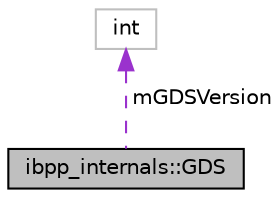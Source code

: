 digraph "ibpp_internals::GDS"
{
 // LATEX_PDF_SIZE
  edge [fontname="Helvetica",fontsize="10",labelfontname="Helvetica",labelfontsize="10"];
  node [fontname="Helvetica",fontsize="10",shape=record];
  Node1 [label="ibpp_internals::GDS",height=0.2,width=0.4,color="black", fillcolor="grey75", style="filled", fontcolor="black",tooltip=" "];
  Node2 -> Node1 [dir="back",color="darkorchid3",fontsize="10",style="dashed",label=" mGDSVersion" ,fontname="Helvetica"];
  Node2 [label="int",height=0.2,width=0.4,color="grey75", fillcolor="white", style="filled",tooltip=" "];
}
